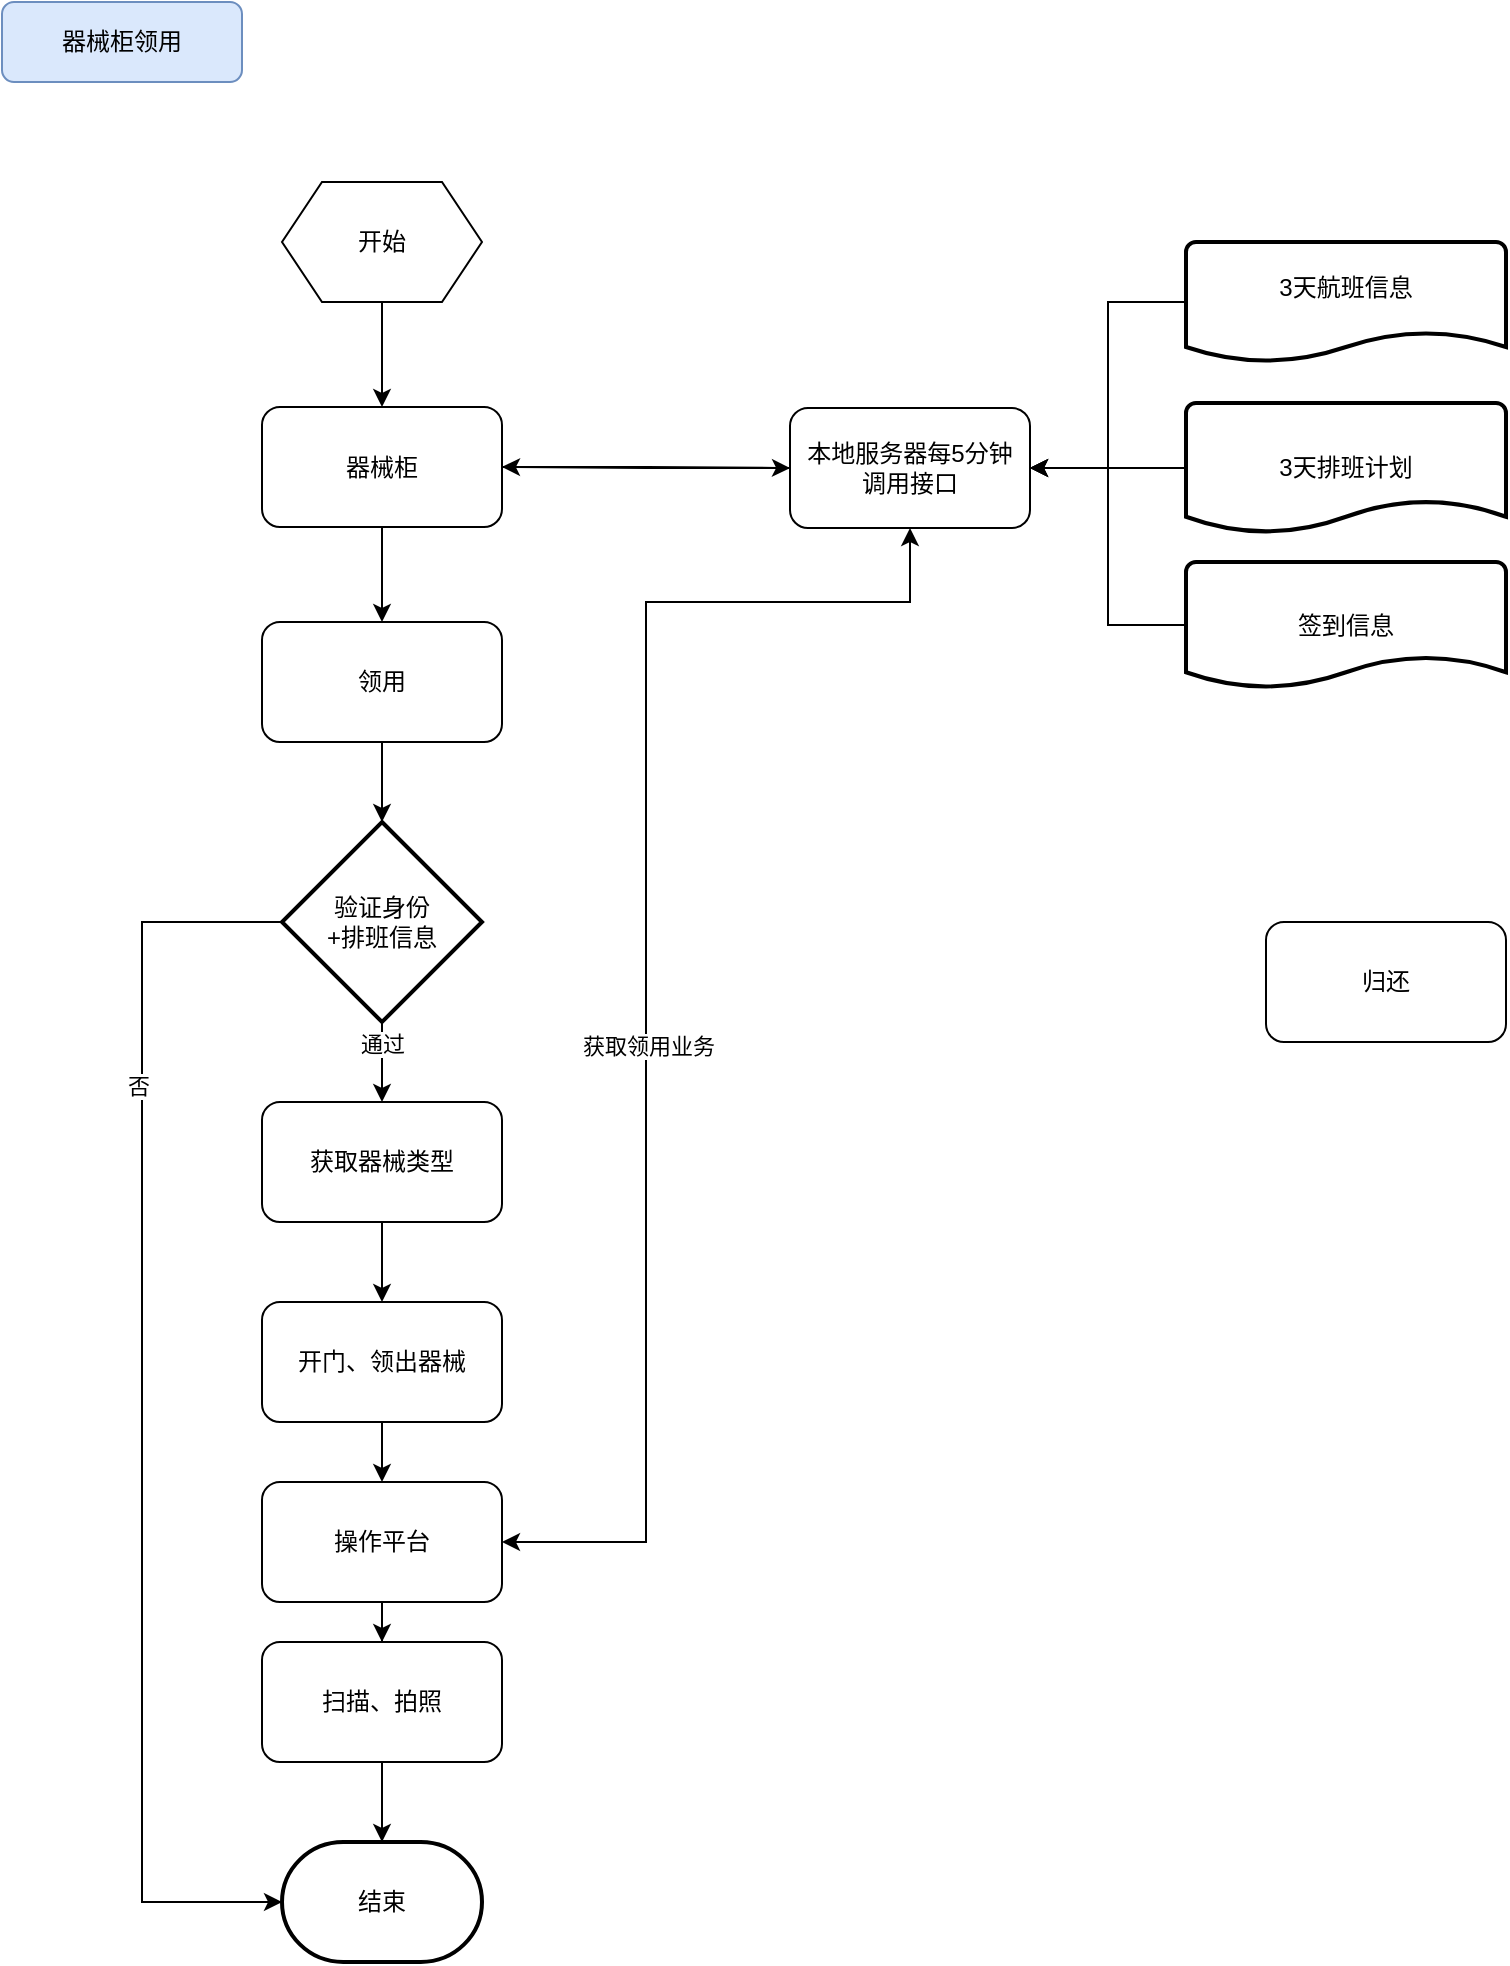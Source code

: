 <mxfile version="22.0.4" type="github">
  <diagram name="第 1 页" id="SkHKClR9cK3O8PpVPhYR">
    <mxGraphModel dx="1195" dy="632" grid="1" gridSize="10" guides="1" tooltips="1" connect="1" arrows="1" fold="1" page="1" pageScale="1" pageWidth="827" pageHeight="1169" math="0" shadow="0">
      <root>
        <mxCell id="0" />
        <mxCell id="1" parent="0" />
        <mxCell id="jl1IXmYqZeM7pOf_BYv7-1" value="器械柜领用" style="rounded=1;whiteSpace=wrap;html=1;fontSize=12;glass=0;strokeWidth=1;shadow=0;fillColor=#dae8fc;strokeColor=#6c8ebf;" vertex="1" parent="1">
          <mxGeometry x="50" y="40" width="120" height="40" as="geometry" />
        </mxCell>
        <mxCell id="jl1IXmYqZeM7pOf_BYv7-8" value="" style="edgeStyle=orthogonalEdgeStyle;rounded=0;orthogonalLoop=1;jettySize=auto;html=1;" edge="1" parent="1" source="jl1IXmYqZeM7pOf_BYv7-2" target="jl1IXmYqZeM7pOf_BYv7-3">
          <mxGeometry relative="1" as="geometry" />
        </mxCell>
        <mxCell id="jl1IXmYqZeM7pOf_BYv7-2" value="开始" style="shape=hexagon;perimeter=hexagonPerimeter2;whiteSpace=wrap;html=1;fixedSize=1;" vertex="1" parent="1">
          <mxGeometry x="190" y="130" width="100" height="60" as="geometry" />
        </mxCell>
        <mxCell id="jl1IXmYqZeM7pOf_BYv7-15" style="edgeStyle=orthogonalEdgeStyle;rounded=0;orthogonalLoop=1;jettySize=auto;html=1;entryX=0;entryY=0.5;entryDx=0;entryDy=0;" edge="1" parent="1" source="jl1IXmYqZeM7pOf_BYv7-3" target="jl1IXmYqZeM7pOf_BYv7-4">
          <mxGeometry relative="1" as="geometry" />
        </mxCell>
        <mxCell id="jl1IXmYqZeM7pOf_BYv7-19" style="edgeStyle=orthogonalEdgeStyle;rounded=0;orthogonalLoop=1;jettySize=auto;html=1;entryX=0.5;entryY=0;entryDx=0;entryDy=0;" edge="1" parent="1" source="jl1IXmYqZeM7pOf_BYv7-3" target="jl1IXmYqZeM7pOf_BYv7-17">
          <mxGeometry relative="1" as="geometry" />
        </mxCell>
        <mxCell id="jl1IXmYqZeM7pOf_BYv7-3" value="器械柜" style="rounded=1;whiteSpace=wrap;html=1;" vertex="1" parent="1">
          <mxGeometry x="180" y="242.5" width="120" height="60" as="geometry" />
        </mxCell>
        <mxCell id="jl1IXmYqZeM7pOf_BYv7-9" style="edgeStyle=orthogonalEdgeStyle;rounded=0;orthogonalLoop=1;jettySize=auto;html=1;entryX=1;entryY=0.5;entryDx=0;entryDy=0;" edge="1" parent="1" source="jl1IXmYqZeM7pOf_BYv7-4" target="jl1IXmYqZeM7pOf_BYv7-3">
          <mxGeometry relative="1" as="geometry" />
        </mxCell>
        <mxCell id="jl1IXmYqZeM7pOf_BYv7-31" style="edgeStyle=orthogonalEdgeStyle;rounded=0;orthogonalLoop=1;jettySize=auto;html=1;entryX=1;entryY=0.5;entryDx=0;entryDy=0;startArrow=classic;startFill=1;" edge="1" parent="1" source="jl1IXmYqZeM7pOf_BYv7-4" target="jl1IXmYqZeM7pOf_BYv7-28">
          <mxGeometry relative="1" as="geometry">
            <mxPoint x="320" y="810" as="targetPoint" />
            <Array as="points">
              <mxPoint x="504" y="340" />
              <mxPoint x="372" y="340" />
              <mxPoint x="372" y="810" />
            </Array>
          </mxGeometry>
        </mxCell>
        <mxCell id="jl1IXmYqZeM7pOf_BYv7-32" value="获取领用业务" style="edgeLabel;html=1;align=center;verticalAlign=middle;resizable=0;points=[];" vertex="1" connectable="0" parent="jl1IXmYqZeM7pOf_BYv7-31">
          <mxGeometry x="0.1" y="1" relative="1" as="geometry">
            <mxPoint as="offset" />
          </mxGeometry>
        </mxCell>
        <mxCell id="jl1IXmYqZeM7pOf_BYv7-4" value="本地服务器每5分钟&lt;br&gt;调用接口" style="rounded=1;whiteSpace=wrap;html=1;" vertex="1" parent="1">
          <mxGeometry x="444" y="243" width="120" height="60" as="geometry" />
        </mxCell>
        <mxCell id="jl1IXmYqZeM7pOf_BYv7-10" style="edgeStyle=orthogonalEdgeStyle;rounded=0;orthogonalLoop=1;jettySize=auto;html=1;entryX=1;entryY=0.5;entryDx=0;entryDy=0;" edge="1" parent="1" source="jl1IXmYqZeM7pOf_BYv7-5" target="jl1IXmYqZeM7pOf_BYv7-4">
          <mxGeometry relative="1" as="geometry" />
        </mxCell>
        <mxCell id="jl1IXmYqZeM7pOf_BYv7-5" value="3天航班信息&#xa;" style="strokeWidth=2;shape=mxgraph.flowchart.document2;size=0.25;align=center;whiteSpace=wrap;labelBackgroundColor=none;labelBorderColor=none;verticalAlign=middle;" vertex="1" parent="1">
          <mxGeometry x="642" y="160" width="160" height="60" as="geometry" />
        </mxCell>
        <mxCell id="jl1IXmYqZeM7pOf_BYv7-11" style="edgeStyle=orthogonalEdgeStyle;rounded=0;orthogonalLoop=1;jettySize=auto;html=1;entryX=1;entryY=0.5;entryDx=0;entryDy=0;" edge="1" parent="1" source="jl1IXmYqZeM7pOf_BYv7-6" target="jl1IXmYqZeM7pOf_BYv7-4">
          <mxGeometry relative="1" as="geometry" />
        </mxCell>
        <mxCell id="jl1IXmYqZeM7pOf_BYv7-6" value="3天排班计划" style="strokeWidth=2;html=1;shape=mxgraph.flowchart.document2;whiteSpace=wrap;size=0.25;verticalAlign=middle;align=center;" vertex="1" parent="1">
          <mxGeometry x="642" y="240.5" width="160" height="65" as="geometry" />
        </mxCell>
        <mxCell id="jl1IXmYqZeM7pOf_BYv7-12" style="edgeStyle=orthogonalEdgeStyle;rounded=0;orthogonalLoop=1;jettySize=auto;html=1;entryX=1;entryY=0.5;entryDx=0;entryDy=0;" edge="1" parent="1" source="jl1IXmYqZeM7pOf_BYv7-7" target="jl1IXmYqZeM7pOf_BYv7-4">
          <mxGeometry relative="1" as="geometry" />
        </mxCell>
        <mxCell id="jl1IXmYqZeM7pOf_BYv7-7" value="签到信息" style="strokeWidth=2;html=1;shape=mxgraph.flowchart.document2;whiteSpace=wrap;size=0.25;verticalAlign=middle;align=center;" vertex="1" parent="1">
          <mxGeometry x="642" y="320" width="160" height="63" as="geometry" />
        </mxCell>
        <mxCell id="jl1IXmYqZeM7pOf_BYv7-22" style="edgeStyle=orthogonalEdgeStyle;rounded=0;orthogonalLoop=1;jettySize=auto;html=1;entryX=0.5;entryY=0;entryDx=0;entryDy=0;" edge="1" parent="1" source="jl1IXmYqZeM7pOf_BYv7-13" target="jl1IXmYqZeM7pOf_BYv7-21">
          <mxGeometry relative="1" as="geometry" />
        </mxCell>
        <mxCell id="jl1IXmYqZeM7pOf_BYv7-34" value="通过" style="edgeLabel;html=1;align=center;verticalAlign=middle;resizable=0;points=[];" vertex="1" connectable="0" parent="jl1IXmYqZeM7pOf_BYv7-22">
          <mxGeometry x="-0.459" relative="1" as="geometry">
            <mxPoint as="offset" />
          </mxGeometry>
        </mxCell>
        <mxCell id="jl1IXmYqZeM7pOf_BYv7-13" value="验证身份&lt;br&gt;+排班信息" style="strokeWidth=2;html=1;shape=mxgraph.flowchart.decision;whiteSpace=wrap;" vertex="1" parent="1">
          <mxGeometry x="190" y="450" width="100" height="100" as="geometry" />
        </mxCell>
        <mxCell id="jl1IXmYqZeM7pOf_BYv7-16" value="结束" style="strokeWidth=2;html=1;shape=mxgraph.flowchart.terminator;whiteSpace=wrap;" vertex="1" parent="1">
          <mxGeometry x="190" y="960" width="100" height="60" as="geometry" />
        </mxCell>
        <mxCell id="jl1IXmYqZeM7pOf_BYv7-20" style="edgeStyle=orthogonalEdgeStyle;rounded=0;orthogonalLoop=1;jettySize=auto;html=1;" edge="1" parent="1" source="jl1IXmYqZeM7pOf_BYv7-17" target="jl1IXmYqZeM7pOf_BYv7-13">
          <mxGeometry relative="1" as="geometry" />
        </mxCell>
        <mxCell id="jl1IXmYqZeM7pOf_BYv7-17" value="领用" style="rounded=1;whiteSpace=wrap;html=1;" vertex="1" parent="1">
          <mxGeometry x="180" y="350" width="120" height="60" as="geometry" />
        </mxCell>
        <mxCell id="jl1IXmYqZeM7pOf_BYv7-18" value="归还" style="rounded=1;whiteSpace=wrap;html=1;" vertex="1" parent="1">
          <mxGeometry x="682" y="500" width="120" height="60" as="geometry" />
        </mxCell>
        <mxCell id="jl1IXmYqZeM7pOf_BYv7-25" style="edgeStyle=orthogonalEdgeStyle;rounded=0;orthogonalLoop=1;jettySize=auto;html=1;entryX=0.5;entryY=0;entryDx=0;entryDy=0;" edge="1" parent="1" source="jl1IXmYqZeM7pOf_BYv7-21" target="jl1IXmYqZeM7pOf_BYv7-23">
          <mxGeometry relative="1" as="geometry" />
        </mxCell>
        <mxCell id="jl1IXmYqZeM7pOf_BYv7-21" value="获取器械类型" style="rounded=1;whiteSpace=wrap;html=1;" vertex="1" parent="1">
          <mxGeometry x="180" y="590" width="120" height="60" as="geometry" />
        </mxCell>
        <mxCell id="jl1IXmYqZeM7pOf_BYv7-29" style="edgeStyle=orthogonalEdgeStyle;rounded=0;orthogonalLoop=1;jettySize=auto;html=1;entryX=0.5;entryY=0;entryDx=0;entryDy=0;" edge="1" parent="1" source="jl1IXmYqZeM7pOf_BYv7-23" target="jl1IXmYqZeM7pOf_BYv7-28">
          <mxGeometry relative="1" as="geometry" />
        </mxCell>
        <mxCell id="jl1IXmYqZeM7pOf_BYv7-23" value="开门、领出器械" style="rounded=1;whiteSpace=wrap;html=1;" vertex="1" parent="1">
          <mxGeometry x="180" y="690" width="120" height="60" as="geometry" />
        </mxCell>
        <mxCell id="jl1IXmYqZeM7pOf_BYv7-24" value="扫描、拍照" style="rounded=1;whiteSpace=wrap;html=1;" vertex="1" parent="1">
          <mxGeometry x="180" y="860" width="120" height="60" as="geometry" />
        </mxCell>
        <mxCell id="jl1IXmYqZeM7pOf_BYv7-27" style="edgeStyle=orthogonalEdgeStyle;rounded=0;orthogonalLoop=1;jettySize=auto;html=1;entryX=0.5;entryY=0;entryDx=0;entryDy=0;entryPerimeter=0;" edge="1" parent="1" source="jl1IXmYqZeM7pOf_BYv7-24" target="jl1IXmYqZeM7pOf_BYv7-16">
          <mxGeometry relative="1" as="geometry" />
        </mxCell>
        <mxCell id="jl1IXmYqZeM7pOf_BYv7-30" style="edgeStyle=orthogonalEdgeStyle;rounded=0;orthogonalLoop=1;jettySize=auto;html=1;entryX=0.5;entryY=0;entryDx=0;entryDy=0;" edge="1" parent="1" source="jl1IXmYqZeM7pOf_BYv7-28" target="jl1IXmYqZeM7pOf_BYv7-24">
          <mxGeometry relative="1" as="geometry" />
        </mxCell>
        <mxCell id="jl1IXmYqZeM7pOf_BYv7-28" value="操作平台" style="rounded=1;whiteSpace=wrap;html=1;" vertex="1" parent="1">
          <mxGeometry x="180" y="780" width="120" height="60" as="geometry" />
        </mxCell>
        <mxCell id="jl1IXmYqZeM7pOf_BYv7-35" style="edgeStyle=orthogonalEdgeStyle;rounded=0;orthogonalLoop=1;jettySize=auto;html=1;entryX=0;entryY=0.5;entryDx=0;entryDy=0;entryPerimeter=0;" edge="1" parent="1" source="jl1IXmYqZeM7pOf_BYv7-13" target="jl1IXmYqZeM7pOf_BYv7-16">
          <mxGeometry relative="1" as="geometry">
            <Array as="points">
              <mxPoint x="120" y="500" />
              <mxPoint x="120" y="990" />
            </Array>
          </mxGeometry>
        </mxCell>
        <mxCell id="jl1IXmYqZeM7pOf_BYv7-36" value="否" style="edgeLabel;html=1;align=center;verticalAlign=middle;resizable=0;points=[];" vertex="1" connectable="0" parent="jl1IXmYqZeM7pOf_BYv7-35">
          <mxGeometry x="-0.517" y="-2" relative="1" as="geometry">
            <mxPoint as="offset" />
          </mxGeometry>
        </mxCell>
      </root>
    </mxGraphModel>
  </diagram>
</mxfile>
